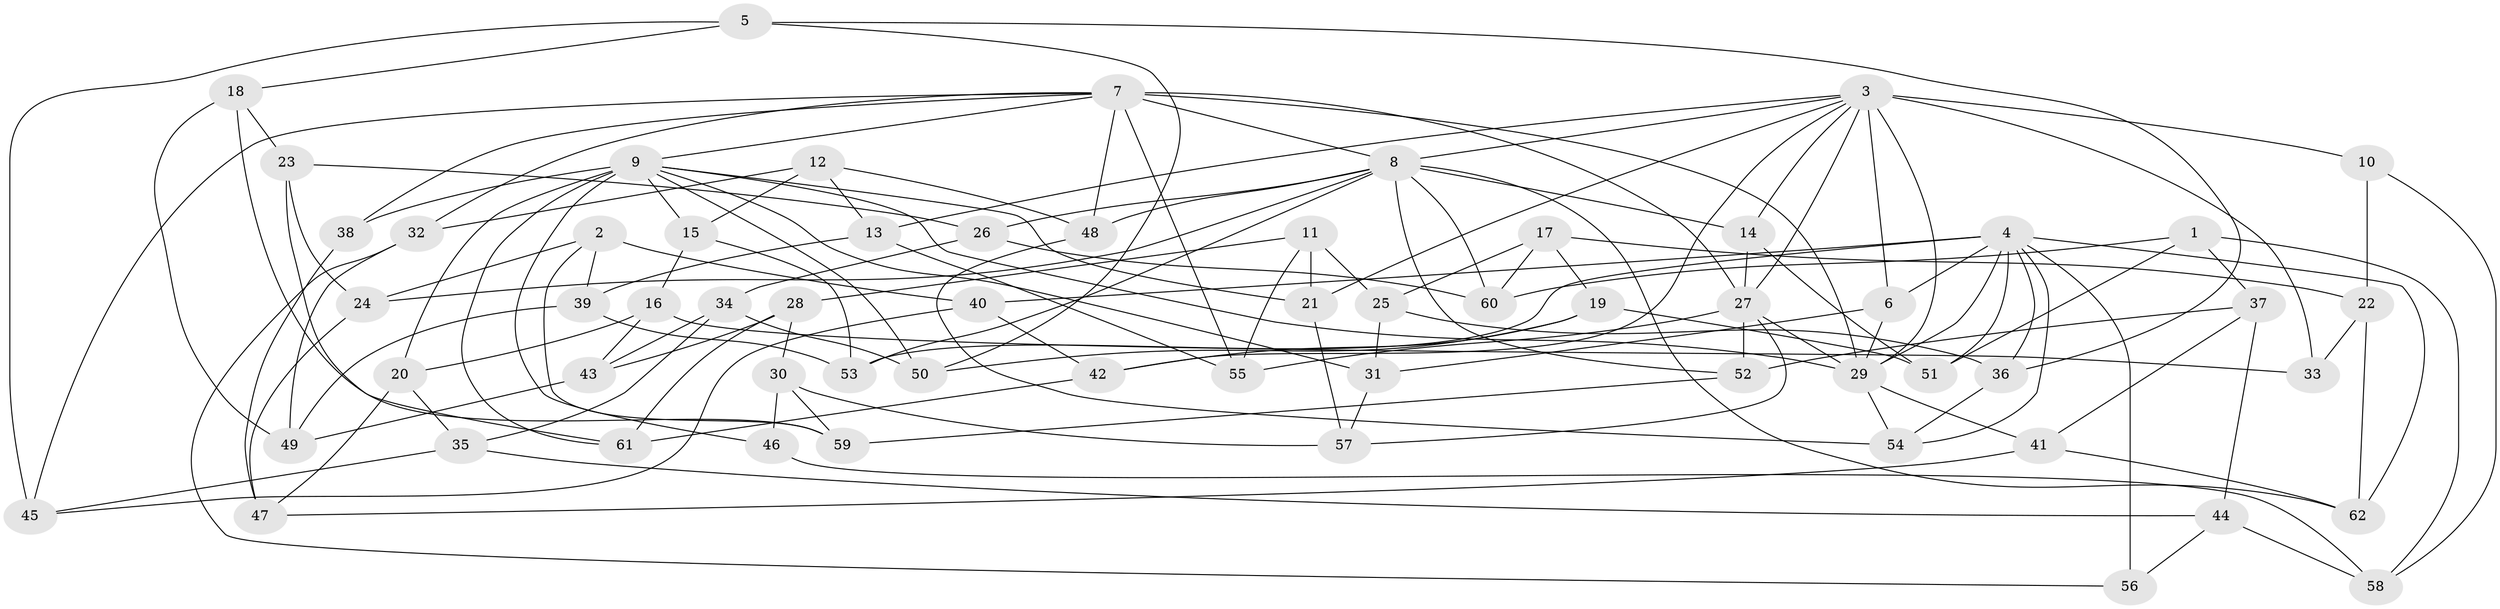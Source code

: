 // original degree distribution, {4: 1.0}
// Generated by graph-tools (version 1.1) at 2025/53/03/04/25 22:53:48]
// undirected, 62 vertices, 139 edges
graph export_dot {
  node [color=gray90,style=filled];
  1;
  2;
  3;
  4;
  5;
  6;
  7;
  8;
  9;
  10;
  11;
  12;
  13;
  14;
  15;
  16;
  17;
  18;
  19;
  20;
  21;
  22;
  23;
  24;
  25;
  26;
  27;
  28;
  29;
  30;
  31;
  32;
  33;
  34;
  35;
  36;
  37;
  38;
  39;
  40;
  41;
  42;
  43;
  44;
  45;
  46;
  47;
  48;
  49;
  50;
  51;
  52;
  53;
  54;
  55;
  56;
  57;
  58;
  59;
  60;
  61;
  62;
  1 -- 37 [weight=1.0];
  1 -- 51 [weight=1.0];
  1 -- 58 [weight=1.0];
  1 -- 60 [weight=1.0];
  2 -- 24 [weight=1.0];
  2 -- 39 [weight=1.0];
  2 -- 40 [weight=1.0];
  2 -- 59 [weight=1.0];
  3 -- 6 [weight=1.0];
  3 -- 8 [weight=1.0];
  3 -- 10 [weight=2.0];
  3 -- 13 [weight=1.0];
  3 -- 14 [weight=1.0];
  3 -- 21 [weight=1.0];
  3 -- 27 [weight=1.0];
  3 -- 29 [weight=1.0];
  3 -- 33 [weight=2.0];
  3 -- 42 [weight=1.0];
  4 -- 6 [weight=1.0];
  4 -- 29 [weight=3.0];
  4 -- 36 [weight=1.0];
  4 -- 40 [weight=1.0];
  4 -- 51 [weight=1.0];
  4 -- 53 [weight=1.0];
  4 -- 54 [weight=1.0];
  4 -- 56 [weight=2.0];
  4 -- 62 [weight=1.0];
  5 -- 18 [weight=1.0];
  5 -- 36 [weight=1.0];
  5 -- 45 [weight=1.0];
  5 -- 50 [weight=1.0];
  6 -- 29 [weight=1.0];
  6 -- 31 [weight=1.0];
  7 -- 8 [weight=1.0];
  7 -- 9 [weight=1.0];
  7 -- 27 [weight=2.0];
  7 -- 29 [weight=1.0];
  7 -- 32 [weight=1.0];
  7 -- 38 [weight=1.0];
  7 -- 45 [weight=1.0];
  7 -- 48 [weight=1.0];
  7 -- 55 [weight=1.0];
  8 -- 14 [weight=1.0];
  8 -- 24 [weight=1.0];
  8 -- 26 [weight=1.0];
  8 -- 48 [weight=1.0];
  8 -- 52 [weight=1.0];
  8 -- 53 [weight=1.0];
  8 -- 60 [weight=1.0];
  8 -- 62 [weight=1.0];
  9 -- 15 [weight=1.0];
  9 -- 20 [weight=1.0];
  9 -- 21 [weight=1.0];
  9 -- 29 [weight=1.0];
  9 -- 31 [weight=1.0];
  9 -- 38 [weight=2.0];
  9 -- 46 [weight=2.0];
  9 -- 50 [weight=1.0];
  9 -- 61 [weight=1.0];
  10 -- 22 [weight=1.0];
  10 -- 58 [weight=1.0];
  11 -- 21 [weight=1.0];
  11 -- 25 [weight=1.0];
  11 -- 28 [weight=1.0];
  11 -- 55 [weight=1.0];
  12 -- 13 [weight=1.0];
  12 -- 15 [weight=1.0];
  12 -- 32 [weight=1.0];
  12 -- 48 [weight=1.0];
  13 -- 39 [weight=1.0];
  13 -- 55 [weight=1.0];
  14 -- 27 [weight=1.0];
  14 -- 51 [weight=1.0];
  15 -- 16 [weight=1.0];
  15 -- 53 [weight=1.0];
  16 -- 20 [weight=1.0];
  16 -- 33 [weight=1.0];
  16 -- 43 [weight=1.0];
  17 -- 19 [weight=1.0];
  17 -- 22 [weight=1.0];
  17 -- 25 [weight=1.0];
  17 -- 60 [weight=1.0];
  18 -- 23 [weight=1.0];
  18 -- 49 [weight=1.0];
  18 -- 59 [weight=1.0];
  19 -- 42 [weight=1.0];
  19 -- 50 [weight=1.0];
  19 -- 51 [weight=1.0];
  20 -- 35 [weight=1.0];
  20 -- 47 [weight=1.0];
  21 -- 57 [weight=1.0];
  22 -- 33 [weight=1.0];
  22 -- 62 [weight=1.0];
  23 -- 24 [weight=1.0];
  23 -- 26 [weight=1.0];
  23 -- 61 [weight=1.0];
  24 -- 47 [weight=1.0];
  25 -- 31 [weight=1.0];
  25 -- 36 [weight=1.0];
  26 -- 34 [weight=1.0];
  26 -- 60 [weight=1.0];
  27 -- 29 [weight=1.0];
  27 -- 52 [weight=1.0];
  27 -- 55 [weight=1.0];
  27 -- 57 [weight=1.0];
  28 -- 30 [weight=1.0];
  28 -- 43 [weight=1.0];
  28 -- 61 [weight=1.0];
  29 -- 41 [weight=1.0];
  29 -- 54 [weight=1.0];
  30 -- 46 [weight=1.0];
  30 -- 57 [weight=1.0];
  30 -- 59 [weight=1.0];
  31 -- 57 [weight=1.0];
  32 -- 49 [weight=1.0];
  32 -- 56 [weight=1.0];
  34 -- 35 [weight=1.0];
  34 -- 43 [weight=1.0];
  34 -- 50 [weight=1.0];
  35 -- 44 [weight=1.0];
  35 -- 45 [weight=1.0];
  36 -- 54 [weight=1.0];
  37 -- 41 [weight=1.0];
  37 -- 44 [weight=1.0];
  37 -- 52 [weight=1.0];
  38 -- 47 [weight=1.0];
  39 -- 49 [weight=1.0];
  39 -- 53 [weight=1.0];
  40 -- 42 [weight=1.0];
  40 -- 45 [weight=1.0];
  41 -- 47 [weight=1.0];
  41 -- 62 [weight=1.0];
  42 -- 61 [weight=1.0];
  43 -- 49 [weight=1.0];
  44 -- 56 [weight=1.0];
  44 -- 58 [weight=1.0];
  46 -- 58 [weight=1.0];
  48 -- 54 [weight=1.0];
  52 -- 59 [weight=1.0];
}
